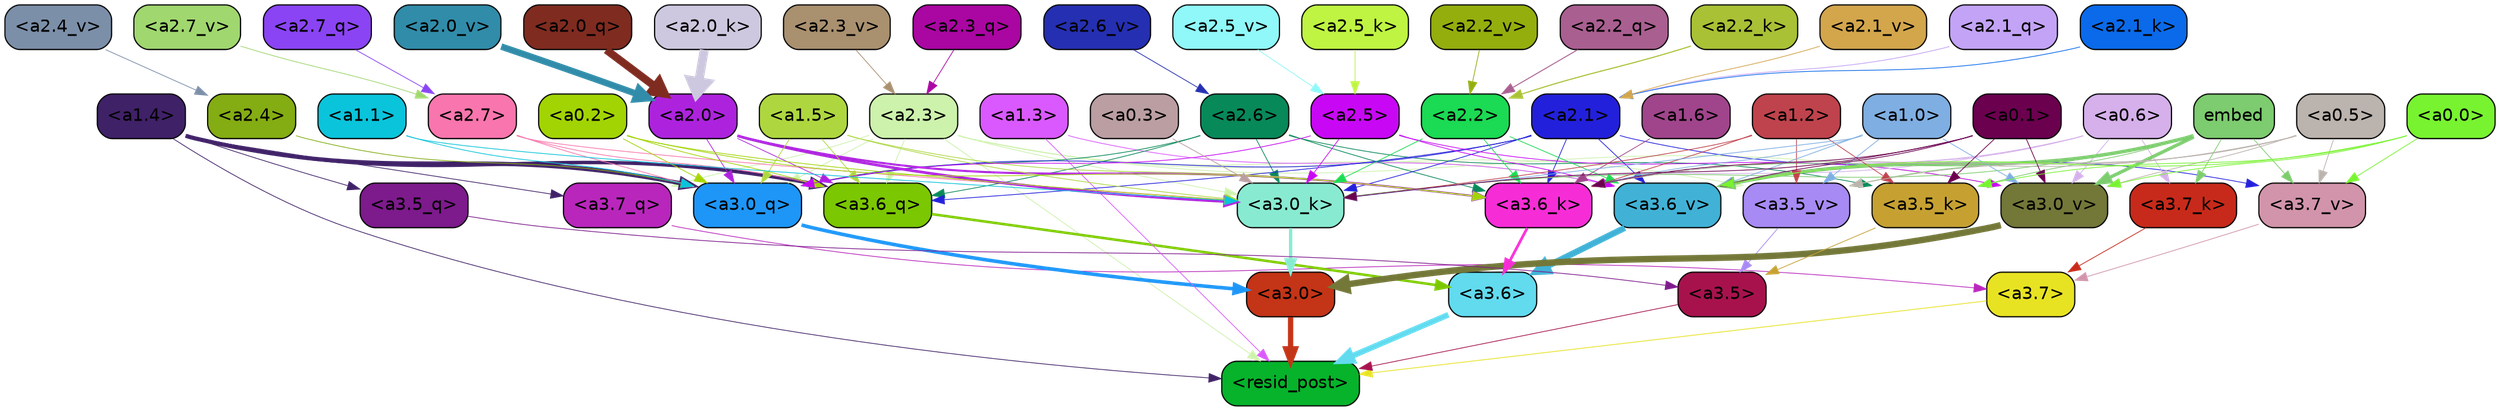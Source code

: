 strict digraph "" {
	graph [bgcolor=transparent,
		layout=dot,
		overlap=false,
		splines=true
	];
	"<a3.7>"	[color=black,
		fillcolor="#e8e322",
		fontname=Helvetica,
		shape=box,
		style="filled, rounded"];
	"<resid_post>"	[color=black,
		fillcolor="#06b32b",
		fontname=Helvetica,
		shape=box,
		style="filled, rounded"];
	"<a3.7>" -> "<resid_post>"	[color="#e8e322",
		penwidth=0.6239100098609924];
	"<a3.6>"	[color=black,
		fillcolor="#62dbef",
		fontname=Helvetica,
		shape=box,
		style="filled, rounded"];
	"<a3.6>" -> "<resid_post>"	[color="#62dbef",
		penwidth=4.569062113761902];
	"<a3.5>"	[color=black,
		fillcolor="#a7124d",
		fontname=Helvetica,
		shape=box,
		style="filled, rounded"];
	"<a3.5>" -> "<resid_post>"	[color="#a7124d",
		penwidth=0.6];
	"<a3.0>"	[color=black,
		fillcolor="#c43417",
		fontname=Helvetica,
		shape=box,
		style="filled, rounded"];
	"<a3.0>" -> "<resid_post>"	[color="#c43417",
		penwidth=4.283544182777405];
	"<a2.3>"	[color=black,
		fillcolor="#cdf2ac",
		fontname=Helvetica,
		shape=box,
		style="filled, rounded"];
	"<a2.3>" -> "<resid_post>"	[color="#cdf2ac",
		penwidth=0.6];
	"<a3.7_q>"	[color=black,
		fillcolor="#b926bc",
		fontname=Helvetica,
		shape=box,
		style="filled, rounded"];
	"<a2.3>" -> "<a3.7_q>"	[color="#cdf2ac",
		penwidth=0.6];
	"<a3.6_q>"	[color=black,
		fillcolor="#7bc701",
		fontname=Helvetica,
		shape=box,
		style="filled, rounded"];
	"<a2.3>" -> "<a3.6_q>"	[color="#cdf2ac",
		penwidth=0.6];
	"<a3.0_q>"	[color=black,
		fillcolor="#1d96f8",
		fontname=Helvetica,
		shape=box,
		style="filled, rounded"];
	"<a2.3>" -> "<a3.0_q>"	[color="#cdf2ac",
		penwidth=0.6];
	"<a3.0_k>"	[color=black,
		fillcolor="#88ebd1",
		fontname=Helvetica,
		shape=box,
		style="filled, rounded"];
	"<a2.3>" -> "<a3.0_k>"	[color="#cdf2ac",
		penwidth=0.6];
	"<a3.6_v>"	[color=black,
		fillcolor="#41b2d6",
		fontname=Helvetica,
		shape=box,
		style="filled, rounded"];
	"<a2.3>" -> "<a3.6_v>"	[color="#cdf2ac",
		penwidth=0.6];
	"<a3.5_v>"	[color=black,
		fillcolor="#a78af3",
		fontname=Helvetica,
		shape=box,
		style="filled, rounded"];
	"<a2.3>" -> "<a3.5_v>"	[color="#cdf2ac",
		penwidth=0.6];
	"<a3.0_v>"	[color=black,
		fillcolor="#737738",
		fontname=Helvetica,
		shape=box,
		style="filled, rounded"];
	"<a2.3>" -> "<a3.0_v>"	[color="#cdf2ac",
		penwidth=0.6];
	"<a1.4>"	[color=black,
		fillcolor="#3f2167",
		fontname=Helvetica,
		shape=box,
		style="filled, rounded"];
	"<a1.4>" -> "<resid_post>"	[color="#3f2167",
		penwidth=0.6];
	"<a1.4>" -> "<a3.7_q>"	[color="#3f2167",
		penwidth=0.6];
	"<a1.4>" -> "<a3.6_q>"	[color="#3f2167",
		penwidth=2.7934007048606873];
	"<a3.5_q>"	[color=black,
		fillcolor="#7d1a8c",
		fontname=Helvetica,
		shape=box,
		style="filled, rounded"];
	"<a1.4>" -> "<a3.5_q>"	[color="#3f2167",
		penwidth=0.6];
	"<a1.4>" -> "<a3.0_q>"	[color="#3f2167",
		penwidth=3.340754985809326];
	"<a1.3>"	[color=black,
		fillcolor="#da59fe",
		fontname=Helvetica,
		shape=box,
		style="filled, rounded"];
	"<a1.3>" -> "<resid_post>"	[color="#da59fe",
		penwidth=0.6];
	"<a1.3>" -> "<a3.6_v>"	[color="#da59fe",
		penwidth=0.6];
	"<a3.7_q>" -> "<a3.7>"	[color="#b926bc",
		penwidth=0.6];
	"<a3.6_q>" -> "<a3.6>"	[color="#7bc701",
		penwidth=2.0347584784030914];
	"<a3.5_q>" -> "<a3.5>"	[color="#7d1a8c",
		penwidth=0.6];
	"<a3.0_q>" -> "<a3.0>"	[color="#1d96f8",
		penwidth=2.8635367155075073];
	"<a3.7_k>"	[color=black,
		fillcolor="#c72a1a",
		fontname=Helvetica,
		shape=box,
		style="filled, rounded"];
	"<a3.7_k>" -> "<a3.7>"	[color="#c72a1a",
		penwidth=0.6];
	"<a3.6_k>"	[color=black,
		fillcolor="#f62dd6",
		fontname=Helvetica,
		shape=box,
		style="filled, rounded"];
	"<a3.6_k>" -> "<a3.6>"	[color="#f62dd6",
		penwidth=2.1760786175727844];
	"<a3.5_k>"	[color=black,
		fillcolor="#c6a132",
		fontname=Helvetica,
		shape=box,
		style="filled, rounded"];
	"<a3.5_k>" -> "<a3.5>"	[color="#c6a132",
		penwidth=0.6];
	"<a3.0_k>" -> "<a3.0>"	[color="#88ebd1",
		penwidth=2.632905662059784];
	"<a3.7_v>"	[color=black,
		fillcolor="#d294aa",
		fontname=Helvetica,
		shape=box,
		style="filled, rounded"];
	"<a3.7_v>" -> "<a3.7>"	[color="#d294aa",
		penwidth=0.6];
	"<a3.6_v>" -> "<a3.6>"	[color="#41b2d6",
		penwidth=4.981305837631226];
	"<a3.5_v>" -> "<a3.5>"	[color="#a78af3",
		penwidth=0.6];
	"<a3.0_v>" -> "<a3.0>"	[color="#737738",
		penwidth=5.168330669403076];
	"<a2.7>"	[color=black,
		fillcolor="#f876ad",
		fontname=Helvetica,
		shape=box,
		style="filled, rounded"];
	"<a2.7>" -> "<a3.6_q>"	[color="#f876ad",
		penwidth=0.6];
	"<a2.7>" -> "<a3.0_q>"	[color="#f876ad",
		penwidth=0.6];
	"<a2.7>" -> "<a3.0_k>"	[color="#f876ad",
		penwidth=0.6];
	"<a2.6>"	[color=black,
		fillcolor="#088959",
		fontname=Helvetica,
		shape=box,
		style="filled, rounded"];
	"<a2.6>" -> "<a3.6_q>"	[color="#088959",
		penwidth=0.6];
	"<a2.6>" -> "<a3.0_q>"	[color="#088959",
		penwidth=0.6];
	"<a2.6>" -> "<a3.6_k>"	[color="#088959",
		penwidth=0.6];
	"<a2.6>" -> "<a3.5_k>"	[color="#088959",
		penwidth=0.6];
	"<a2.6>" -> "<a3.0_k>"	[color="#088959",
		penwidth=0.6];
	"<a2.1>"	[color=black,
		fillcolor="#2320db",
		fontname=Helvetica,
		shape=box,
		style="filled, rounded"];
	"<a2.1>" -> "<a3.6_q>"	[color="#2320db",
		penwidth=0.6];
	"<a2.1>" -> "<a3.0_q>"	[color="#2320db",
		penwidth=0.6];
	"<a2.1>" -> "<a3.6_k>"	[color="#2320db",
		penwidth=0.6];
	"<a2.1>" -> "<a3.0_k>"	[color="#2320db",
		penwidth=0.6];
	"<a2.1>" -> "<a3.7_v>"	[color="#2320db",
		penwidth=0.6];
	"<a2.1>" -> "<a3.6_v>"	[color="#2320db",
		penwidth=0.6];
	"<a2.0>"	[color=black,
		fillcolor="#ad23dd",
		fontname=Helvetica,
		shape=box,
		style="filled, rounded"];
	"<a2.0>" -> "<a3.6_q>"	[color="#ad23dd",
		penwidth=0.6];
	"<a2.0>" -> "<a3.0_q>"	[color="#ad23dd",
		penwidth=0.6];
	"<a2.0>" -> "<a3.6_k>"	[color="#ad23dd",
		penwidth=1.6382827460765839];
	"<a2.0>" -> "<a3.0_k>"	[color="#ad23dd",
		penwidth=2.161143198609352];
	"<a1.5>"	[color=black,
		fillcolor="#aed73f",
		fontname=Helvetica,
		shape=box,
		style="filled, rounded"];
	"<a1.5>" -> "<a3.6_q>"	[color="#aed73f",
		penwidth=0.6];
	"<a1.5>" -> "<a3.0_q>"	[color="#aed73f",
		penwidth=0.6];
	"<a1.5>" -> "<a3.6_k>"	[color="#aed73f",
		penwidth=0.6];
	"<a1.5>" -> "<a3.0_k>"	[color="#aed73f",
		penwidth=0.6];
	"<a0.2>"	[color=black,
		fillcolor="#a2d403",
		fontname=Helvetica,
		shape=box,
		style="filled, rounded"];
	"<a0.2>" -> "<a3.6_q>"	[color="#a2d403",
		penwidth=0.6];
	"<a0.2>" -> "<a3.0_q>"	[color="#a2d403",
		penwidth=0.6];
	"<a0.2>" -> "<a3.6_k>"	[color="#a2d403",
		penwidth=0.6];
	"<a0.2>" -> "<a3.0_k>"	[color="#a2d403",
		penwidth=0.6];
	"<a2.5>"	[color=black,
		fillcolor="#c808f4",
		fontname=Helvetica,
		shape=box,
		style="filled, rounded"];
	"<a2.5>" -> "<a3.0_q>"	[color="#c808f4",
		penwidth=0.6];
	"<a2.5>" -> "<a3.0_k>"	[color="#c808f4",
		penwidth=0.6];
	"<a2.5>" -> "<a3.6_v>"	[color="#c808f4",
		penwidth=0.6];
	"<a2.5>" -> "<a3.0_v>"	[color="#c808f4",
		penwidth=0.6];
	"<a2.4>"	[color=black,
		fillcolor="#84ac13",
		fontname=Helvetica,
		shape=box,
		style="filled, rounded"];
	"<a2.4>" -> "<a3.0_q>"	[color="#84ac13",
		penwidth=0.6];
	"<a1.1>"	[color=black,
		fillcolor="#0ac4db",
		fontname=Helvetica,
		shape=box,
		style="filled, rounded"];
	"<a1.1>" -> "<a3.0_q>"	[color="#0ac4db",
		penwidth=0.6];
	"<a1.1>" -> "<a3.0_k>"	[color="#0ac4db",
		penwidth=0.6];
	"<a0.6>"	[color=black,
		fillcolor="#d5b0ea",
		fontname=Helvetica,
		shape=box,
		style="filled, rounded"];
	"<a0.6>" -> "<a3.7_k>"	[color="#d5b0ea",
		penwidth=0.6];
	"<a0.6>" -> "<a3.6_k>"	[color="#d5b0ea",
		penwidth=0.6];
	"<a0.6>" -> "<a3.0_k>"	[color="#d5b0ea",
		penwidth=0.6];
	"<a0.6>" -> "<a3.6_v>"	[color="#d5b0ea",
		penwidth=0.6];
	"<a0.6>" -> "<a3.0_v>"	[color="#d5b0ea",
		penwidth=0.6];
	embed	[color=black,
		fillcolor="#7dcc6f",
		fontname=Helvetica,
		shape=box,
		style="filled, rounded"];
	embed -> "<a3.7_k>"	[color="#7dcc6f",
		penwidth=0.6];
	embed -> "<a3.6_k>"	[color="#7dcc6f",
		penwidth=0.6];
	embed -> "<a3.5_k>"	[color="#7dcc6f",
		penwidth=0.6];
	embed -> "<a3.0_k>"	[color="#7dcc6f",
		penwidth=0.6];
	embed -> "<a3.7_v>"	[color="#7dcc6f",
		penwidth=0.6];
	embed -> "<a3.6_v>"	[color="#7dcc6f",
		penwidth=2.7825746536254883];
	embed -> "<a3.5_v>"	[color="#7dcc6f",
		penwidth=0.6];
	embed -> "<a3.0_v>"	[color="#7dcc6f",
		penwidth=2.6950180530548096];
	"<a2.2>"	[color=black,
		fillcolor="#1bda53",
		fontname=Helvetica,
		shape=box,
		style="filled, rounded"];
	"<a2.2>" -> "<a3.6_k>"	[color="#1bda53",
		penwidth=0.6];
	"<a2.2>" -> "<a3.0_k>"	[color="#1bda53",
		penwidth=0.6];
	"<a2.2>" -> "<a3.6_v>"	[color="#1bda53",
		penwidth=0.6];
	"<a1.6>"	[color=black,
		fillcolor="#a0458b",
		fontname=Helvetica,
		shape=box,
		style="filled, rounded"];
	"<a1.6>" -> "<a3.6_k>"	[color="#a0458b",
		penwidth=0.6];
	"<a1.2>"	[color=black,
		fillcolor="#bf434d",
		fontname=Helvetica,
		shape=box,
		style="filled, rounded"];
	"<a1.2>" -> "<a3.6_k>"	[color="#bf434d",
		penwidth=0.6];
	"<a1.2>" -> "<a3.5_k>"	[color="#bf434d",
		penwidth=0.6];
	"<a1.2>" -> "<a3.0_k>"	[color="#bf434d",
		penwidth=0.6];
	"<a1.2>" -> "<a3.5_v>"	[color="#bf434d",
		penwidth=0.6];
	"<a1.0>"	[color=black,
		fillcolor="#7faee2",
		fontname=Helvetica,
		shape=box,
		style="filled, rounded"];
	"<a1.0>" -> "<a3.6_k>"	[color="#7faee2",
		penwidth=0.6];
	"<a1.0>" -> "<a3.0_k>"	[color="#7faee2",
		penwidth=0.6];
	"<a1.0>" -> "<a3.6_v>"	[color="#7faee2",
		penwidth=0.6];
	"<a1.0>" -> "<a3.5_v>"	[color="#7faee2",
		penwidth=0.6];
	"<a1.0>" -> "<a3.0_v>"	[color="#7faee2",
		penwidth=0.6];
	"<a0.5>"	[color=black,
		fillcolor="#bbb3ad",
		fontname=Helvetica,
		shape=box,
		style="filled, rounded"];
	"<a0.5>" -> "<a3.6_k>"	[color="#bbb3ad",
		penwidth=0.6];
	"<a0.5>" -> "<a3.7_v>"	[color="#bbb3ad",
		penwidth=0.6];
	"<a0.5>" -> "<a3.6_v>"	[color="#bbb3ad",
		penwidth=0.6];
	"<a0.5>" -> "<a3.5_v>"	[color="#bbb3ad",
		penwidth=0.6];
	"<a0.5>" -> "<a3.0_v>"	[color="#bbb3ad",
		penwidth=0.6];
	"<a0.1>"	[color=black,
		fillcolor="#6b004f",
		fontname=Helvetica,
		shape=box,
		style="filled, rounded"];
	"<a0.1>" -> "<a3.6_k>"	[color="#6b004f",
		penwidth=0.6];
	"<a0.1>" -> "<a3.5_k>"	[color="#6b004f",
		penwidth=0.6];
	"<a0.1>" -> "<a3.0_k>"	[color="#6b004f",
		penwidth=0.6];
	"<a0.1>" -> "<a3.6_v>"	[color="#6b004f",
		penwidth=0.6];
	"<a0.1>" -> "<a3.0_v>"	[color="#6b004f",
		penwidth=0.6];
	"<a0.0>"	[color=black,
		fillcolor="#78f330",
		fontname=Helvetica,
		shape=box,
		style="filled, rounded"];
	"<a0.0>" -> "<a3.5_k>"	[color="#78f330",
		penwidth=0.6];
	"<a0.0>" -> "<a3.7_v>"	[color="#78f330",
		penwidth=0.6];
	"<a0.0>" -> "<a3.6_v>"	[color="#78f330",
		penwidth=0.6];
	"<a0.0>" -> "<a3.0_v>"	[color="#78f330",
		penwidth=0.6];
	"<a0.3>"	[color=black,
		fillcolor="#ba9ea2",
		fontname=Helvetica,
		shape=box,
		style="filled, rounded"];
	"<a0.3>" -> "<a3.0_k>"	[color="#ba9ea2",
		penwidth=0.6];
	"<a2.7_q>"	[color=black,
		fillcolor="#8a44f3",
		fontname=Helvetica,
		shape=box,
		style="filled, rounded"];
	"<a2.7_q>" -> "<a2.7>"	[color="#8a44f3",
		penwidth=0.6];
	"<a2.3_q>"	[color=black,
		fillcolor="#aa06a2",
		fontname=Helvetica,
		shape=box,
		style="filled, rounded"];
	"<a2.3_q>" -> "<a2.3>"	[color="#aa06a2",
		penwidth=0.6];
	"<a2.2_q>"	[color=black,
		fillcolor="#a95f90",
		fontname=Helvetica,
		shape=box,
		style="filled, rounded"];
	"<a2.2_q>" -> "<a2.2>"	[color="#a95f90",
		penwidth=0.7553567886352539];
	"<a2.1_q>"	[color=black,
		fillcolor="#c3a3f6",
		fontname=Helvetica,
		shape=box,
		style="filled, rounded"];
	"<a2.1_q>" -> "<a2.1>"	[color="#c3a3f6",
		penwidth=0.6];
	"<a2.0_q>"	[color=black,
		fillcolor="#7f2b20",
		fontname=Helvetica,
		shape=box,
		style="filled, rounded"];
	"<a2.0_q>" -> "<a2.0>"	[color="#7f2b20",
		penwidth=6.256794691085815];
	"<a2.5_k>"	[color=black,
		fillcolor="#bff442",
		fontname=Helvetica,
		shape=box,
		style="filled, rounded"];
	"<a2.5_k>" -> "<a2.5>"	[color="#bff442",
		penwidth=0.6];
	"<a2.2_k>"	[color=black,
		fillcolor="#a9c135",
		fontname=Helvetica,
		shape=box,
		style="filled, rounded"];
	"<a2.2_k>" -> "<a2.2>"	[color="#a9c135",
		penwidth=0.8854708671569824];
	"<a2.1_k>"	[color=black,
		fillcolor="#0a6aea",
		fontname=Helvetica,
		shape=box,
		style="filled, rounded"];
	"<a2.1_k>" -> "<a2.1>"	[color="#0a6aea",
		penwidth=0.6];
	"<a2.0_k>"	[color=black,
		fillcolor="#cdc8df",
		fontname=Helvetica,
		shape=box,
		style="filled, rounded"];
	"<a2.0_k>" -> "<a2.0>"	[color="#cdc8df",
		penwidth=7.231504917144775];
	"<a2.7_v>"	[color=black,
		fillcolor="#a0d76f",
		fontname=Helvetica,
		shape=box,
		style="filled, rounded"];
	"<a2.7_v>" -> "<a2.7>"	[color="#a0d76f",
		penwidth=0.6];
	"<a2.6_v>"	[color=black,
		fillcolor="#252fb1",
		fontname=Helvetica,
		shape=box,
		style="filled, rounded"];
	"<a2.6_v>" -> "<a2.6>"	[color="#252fb1",
		penwidth=0.6];
	"<a2.5_v>"	[color=black,
		fillcolor="#90f8f8",
		fontname=Helvetica,
		shape=box,
		style="filled, rounded"];
	"<a2.5_v>" -> "<a2.5>"	[color="#90f8f8",
		penwidth=0.6];
	"<a2.4_v>"	[color=black,
		fillcolor="#7c8fa9",
		fontname=Helvetica,
		shape=box,
		style="filled, rounded"];
	"<a2.4_v>" -> "<a2.4>"	[color="#7c8fa9",
		penwidth=0.6];
	"<a2.3_v>"	[color=black,
		fillcolor="#a9906f",
		fontname=Helvetica,
		shape=box,
		style="filled, rounded"];
	"<a2.3_v>" -> "<a2.3>"	[color="#a9906f",
		penwidth=0.6];
	"<a2.2_v>"	[color=black,
		fillcolor="#94ae0e",
		fontname=Helvetica,
		shape=box,
		style="filled, rounded"];
	"<a2.2_v>" -> "<a2.2>"	[color="#94ae0e",
		penwidth=0.6];
	"<a2.1_v>"	[color=black,
		fillcolor="#d3a64c",
		fontname=Helvetica,
		shape=box,
		style="filled, rounded"];
	"<a2.1_v>" -> "<a2.1>"	[color="#d3a64c",
		penwidth=0.6];
	"<a2.0_v>"	[color=black,
		fillcolor="#318ca9",
		fontname=Helvetica,
		shape=box,
		style="filled, rounded"];
	"<a2.0_v>" -> "<a2.0>"	[color="#318ca9",
		penwidth=5.231471925973892];
}
